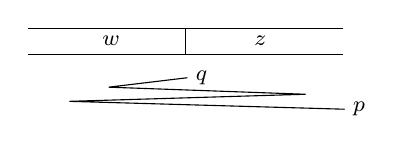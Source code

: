 \begin{tikzpicture}[tapeseg/.style={minimum height=1.1em,minimum width=1.5em,outer sep=0pt,node distance=0pt}]
	\footnotesize
	\node[tapeseg] (center) {};
	\node[tapeseg,node distance=.5] (w) [left=of center] {$w$};
	\node[tapeseg,node distance=.5] (z) [right=of center] {$z$};
	\draw	([xshift=-2cm]center.north) -- ([xshift=+2cm]center.north)
	([xshift=-2cm]center.south) -- ([xshift=+2cm]center.south)
	(center.north) -- (center.south);
	\node (q) at ([xshift=2mm,yshift=-3mm]center.south) {$q$};
	\node (p) at ([xshift=2.2cm,yshift=-7mm]center.south) {$p$};
	\draw	(q.west) -- ++(-1cm,-.12cm)
	-- ++(+2.5cm,-.09cm) -- ++(-3cm,-.09cm)
	-- (p.west);
\end{tikzpicture}
